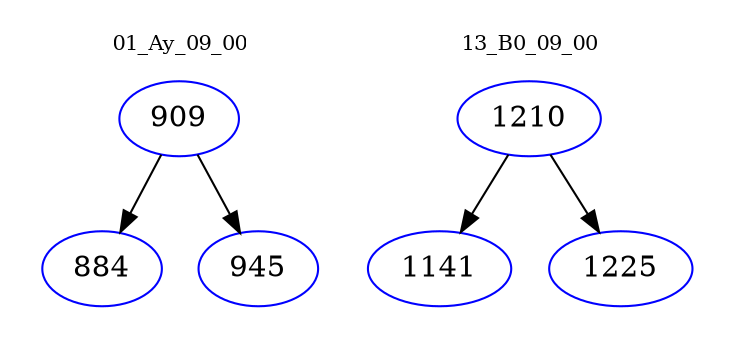 digraph{
subgraph cluster_0 {
color = white
label = "01_Ay_09_00";
fontsize=10;
T0_909 [label="909", color="blue"]
T0_909 -> T0_884 [color="black"]
T0_884 [label="884", color="blue"]
T0_909 -> T0_945 [color="black"]
T0_945 [label="945", color="blue"]
}
subgraph cluster_1 {
color = white
label = "13_B0_09_00";
fontsize=10;
T1_1210 [label="1210", color="blue"]
T1_1210 -> T1_1141 [color="black"]
T1_1141 [label="1141", color="blue"]
T1_1210 -> T1_1225 [color="black"]
T1_1225 [label="1225", color="blue"]
}
}

